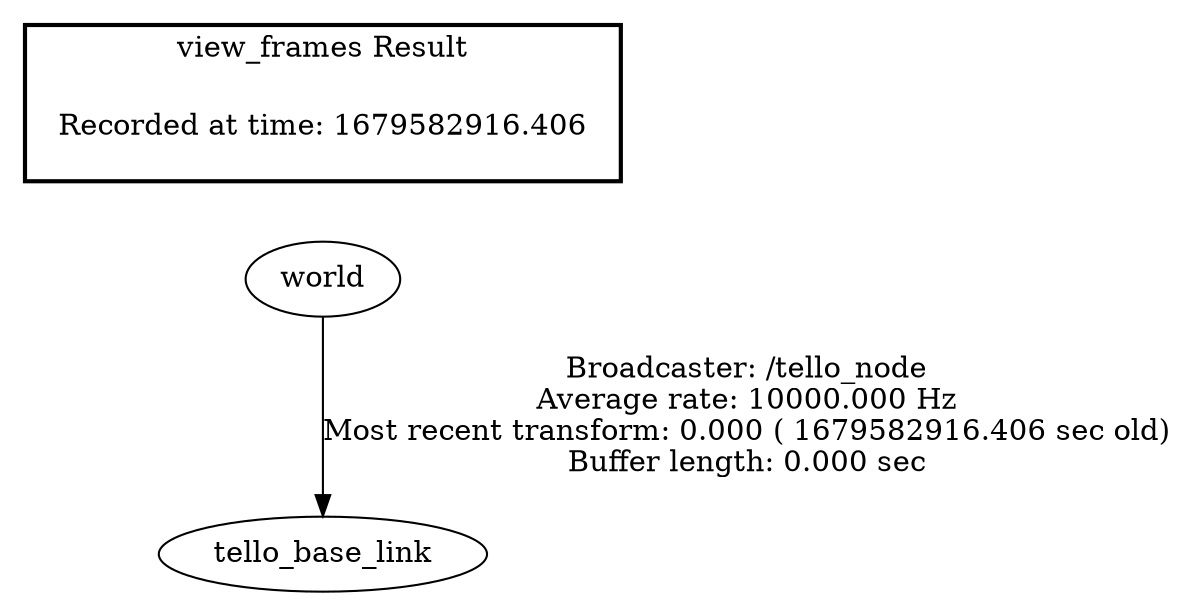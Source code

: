 digraph G {
"world" -> "tello_base_link"[label="Broadcaster: /tello_node\nAverage rate: 10000.000 Hz\nMost recent transform: 0.000 ( 1679582916.406 sec old)\nBuffer length: 0.000 sec\n"];
edge [style=invis];
 subgraph cluster_legend { style=bold; color=black; label ="view_frames Result";
"Recorded at time: 1679582916.406"[ shape=plaintext ] ;
 }->"world";
}